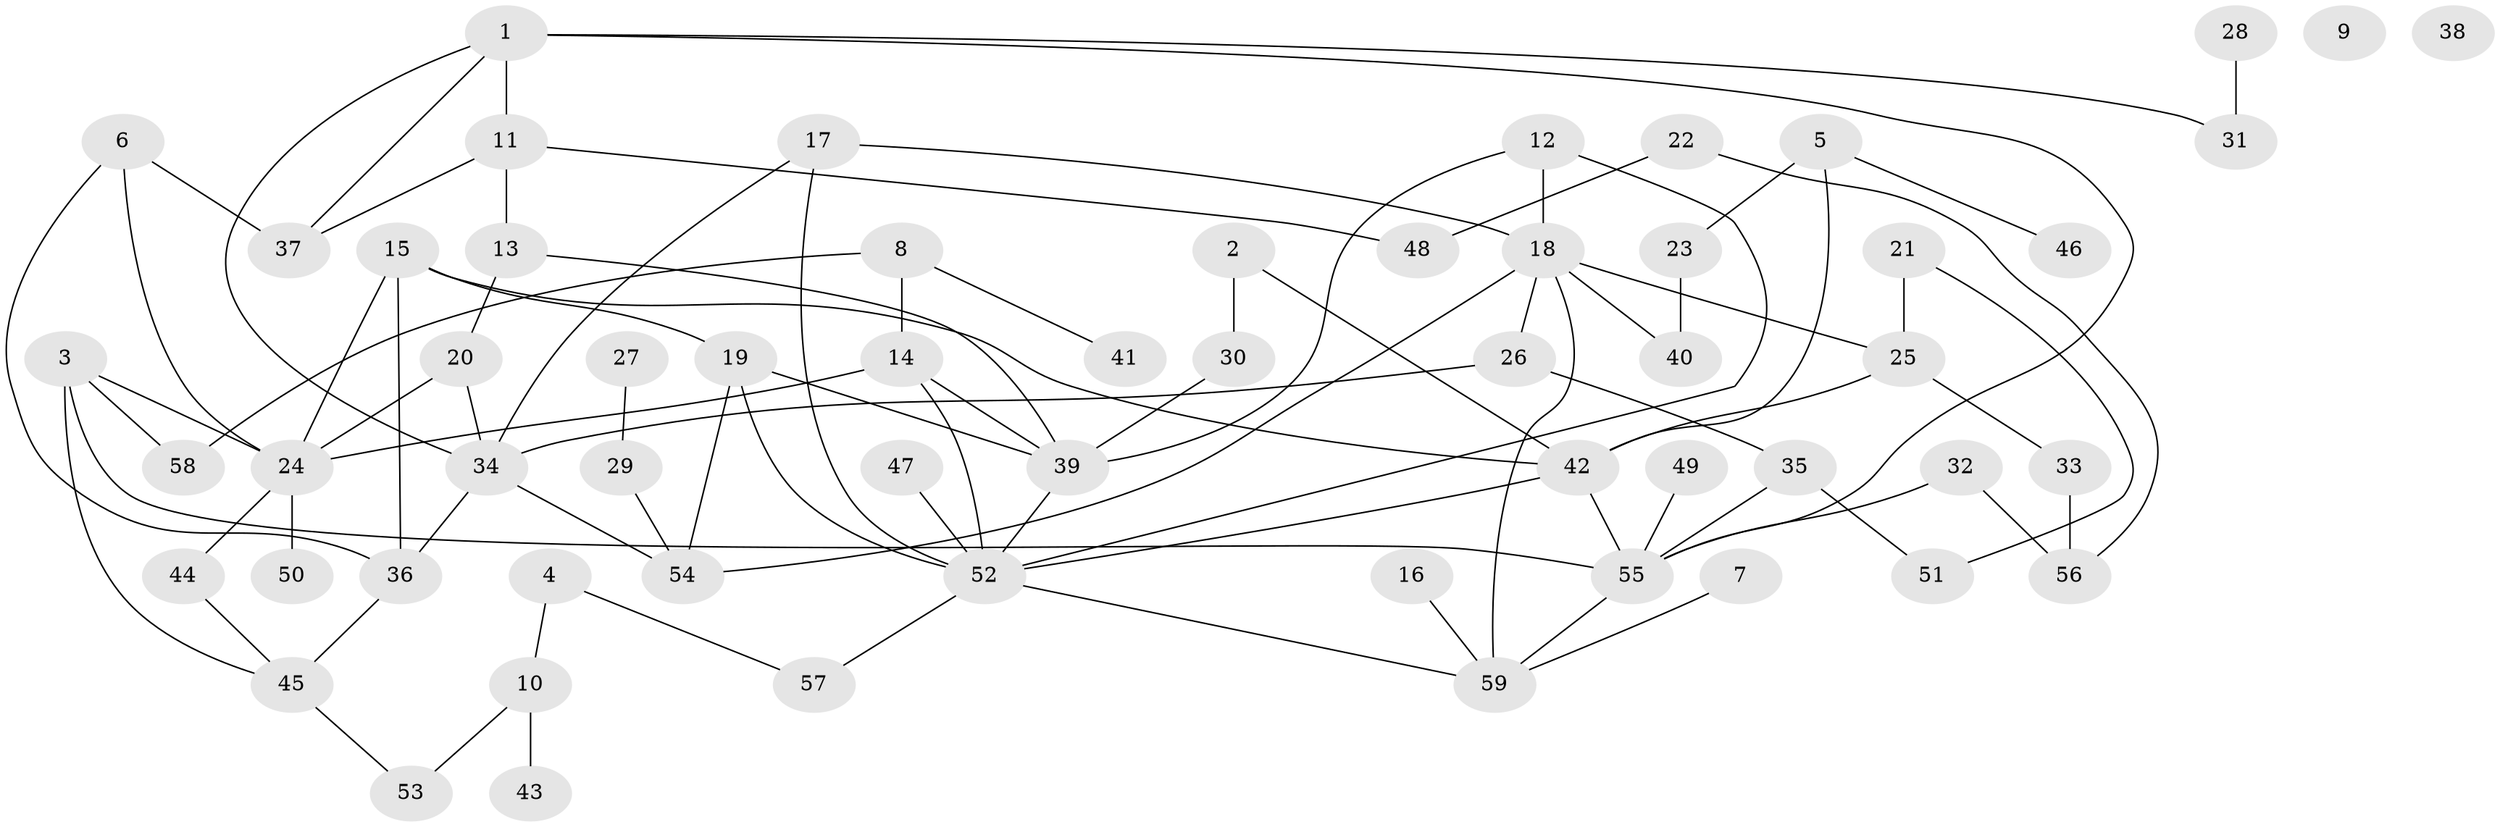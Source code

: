 // coarse degree distribution, {1: 0.27586206896551724, 0: 0.06896551724137931, 2: 0.2413793103448276, 3: 0.1724137931034483, 4: 0.06896551724137931, 5: 0.034482758620689655, 7: 0.034482758620689655, 8: 0.06896551724137931, 9: 0.034482758620689655}
// Generated by graph-tools (version 1.1) at 2025/42/03/04/25 21:42:34]
// undirected, 59 vertices, 87 edges
graph export_dot {
graph [start="1"]
  node [color=gray90,style=filled];
  1;
  2;
  3;
  4;
  5;
  6;
  7;
  8;
  9;
  10;
  11;
  12;
  13;
  14;
  15;
  16;
  17;
  18;
  19;
  20;
  21;
  22;
  23;
  24;
  25;
  26;
  27;
  28;
  29;
  30;
  31;
  32;
  33;
  34;
  35;
  36;
  37;
  38;
  39;
  40;
  41;
  42;
  43;
  44;
  45;
  46;
  47;
  48;
  49;
  50;
  51;
  52;
  53;
  54;
  55;
  56;
  57;
  58;
  59;
  1 -- 11;
  1 -- 31;
  1 -- 34;
  1 -- 37;
  1 -- 55;
  2 -- 30;
  2 -- 42;
  3 -- 24;
  3 -- 45;
  3 -- 55;
  3 -- 58;
  4 -- 10;
  4 -- 57;
  5 -- 23;
  5 -- 42;
  5 -- 46;
  6 -- 24;
  6 -- 36;
  6 -- 37;
  7 -- 59;
  8 -- 14;
  8 -- 41;
  8 -- 58;
  10 -- 43;
  10 -- 53;
  11 -- 13;
  11 -- 37;
  11 -- 48;
  12 -- 18;
  12 -- 39;
  12 -- 52;
  13 -- 20;
  13 -- 39;
  14 -- 24;
  14 -- 39;
  14 -- 52;
  15 -- 19;
  15 -- 24;
  15 -- 36;
  15 -- 42;
  16 -- 59;
  17 -- 18;
  17 -- 34;
  17 -- 52;
  18 -- 25;
  18 -- 26;
  18 -- 40;
  18 -- 54;
  18 -- 59;
  19 -- 39;
  19 -- 52;
  19 -- 54;
  20 -- 24;
  20 -- 34;
  21 -- 25;
  21 -- 51;
  22 -- 48;
  22 -- 56;
  23 -- 40;
  24 -- 44;
  24 -- 50;
  25 -- 33;
  25 -- 42;
  26 -- 34;
  26 -- 35;
  27 -- 29;
  28 -- 31;
  29 -- 54;
  30 -- 39;
  32 -- 55;
  32 -- 56;
  33 -- 56;
  34 -- 36;
  34 -- 54;
  35 -- 51;
  35 -- 55;
  36 -- 45;
  39 -- 52;
  42 -- 52;
  42 -- 55;
  44 -- 45;
  45 -- 53;
  47 -- 52;
  49 -- 55;
  52 -- 57;
  52 -- 59;
  55 -- 59;
}
